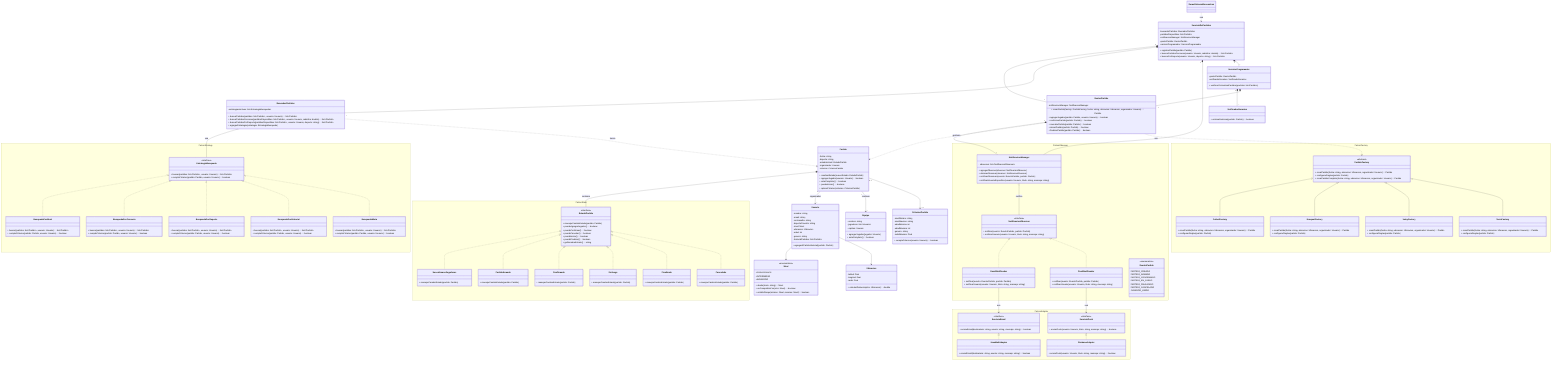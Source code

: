 ---
config:
  theme: mc
id: ca1156c1-1c52-4377-a4e9-8b4ec3c6e6d5
---
classDiagram

    class Usuario {
        -nombre: string
        -email: string
        -contraseña: string
        -deporteFavorito: string
        -nivel: Nivel
        -ubicacion: Ubicacion
        -edad: int
        -genero: string
        -historialPartidos: list~Partido~
        +agregarAPartidoHistorial(partido: Partido)
    }

    class Nivel {
        <<enumeration>>
        +PRINCIPIANTE
        +INTERMEDIO
        +AVANZADO
        + desde(texto: string): Nivel
        + esCompatibleCon(otro: Nivel): boolean
        + estaEnRango(minimo: Nivel, maximo: Nivel): boolean
    }
    
    class ServicioDePartidos {
      -buscadorPartidos: BuscadorPartidos
      -partidosDisponibles: list~Partido~
      -notificacionManager: NotificacionManager
      -gestorPartido: GestorPartido
      -servicioProgramador: ServicioProgramador
      + registrarPartido(partido: Partido)
      + buscarPartidosCercanos(usuario: Usuario, radioKm: double): list~Partido~
      + buscarPorDeporte(usuario: Usuario, deporte: string): list~Partido~
    }

    class GestorPartido {
        -notificacionManager: NotificacionManager
        + crearPartido(factory: PartidoFactory, fecha: string, ubicacion: Ubicacion, organizador: Usuario): Partido
        + agregarJugador(partido: Partido, usuario: Usuario): boolean
        + confirmarPartido(partido: Partido): boolean
        + cancelarPartido(partido: Partido): boolean
        + iniciarPartido(partido: Partido): boolean
        + finalizarPartido(partido: Partido): boolean
    }

    class BuscadorPartidos {
        -estrategiasActivas: list~EstrategiaBusqueda~
        + buscarPartidos(partidos: list~Partido~, usuario: Usuario): list~Partido~
        + buscarPartidosCercanos(partidosDisponibles: list~Partido~, usuario: Usuario, radioKm: double): list~Partido~
        + buscarPartidosPorDeporte(partidosDisponibles: list~Partido~, usuario: Usuario, deporte: string): list~Partido~
        + agregarEstrategia(estrategia: EstrategiaBusqueda)
    }
    
    class Partido {
        -fecha: string
        -deporte: string
        -estadoActual: EstadoPartido
        -organizador: Usuario
        -criterios: CriteriosPartido
        + cambiarEstado(nuevoEstado: EstadoPartido)
        + agregarJugador(usuario: Usuario): boolean
        + estaCompleto(): boolean
        + puedeIniciar(): boolean
        + aplicarCriterios(criterios: CriteriosPartido)
    }
    
    class CriteriosPartido {
        -nivelMinimo: string
        -nivelMaximo: string
        -edadMinima: int
        -edadMaxima: int
        -genero: string
        -radioMaximo: float
        + cumpleCriterios(usuario: Usuario): boolean
    }

    class ServicioProgramador {
      -gestorPartido: GestorPartido
      -verificadorHorarios: VerificadorHorarios
      + verificarYActualizarPartidos(partidos: list~Partido~)
    }

    class VerificadorHorarios {
      + esHoraDeIniciar(partido: Partido): boolean
    }
    
    class Ubicacion {
        -latitud: float
        -longitud: float
        -radio: float
        + calcularDistancia(otra: Ubicacion): double
    }
    
    namespace PatronState {
        class EstadoPartido {
            <<interface>>
            + manejarCambioEstado(partido: Partido)
            + puedeAgregarJugador(): boolean
            + puedeConfirmar(): boolean
            + puedeCancelar(): boolean
            + puedeIniciar(): boolean
            + puedeFinalizar(): boolean
            + getNombreEstado(): string
        }
        class NecesitamosJugadores {
           + manejarCambioEstado(partido: Partido)
        }
        class PartidoArmado {
           + manejarCambioEstado(partido: Partido)
        }
        class Confirmado {
           + manejarCambioEstado(partido: Partido)
        }
        class EnJuego {
           + manejarCambioEstado(partido: Partido)
        }
        class Finalizado {
           + manejarCambioEstado(partido: Partido)
        }
        class Cancelado {
           + manejarCambioEstado(partido: Partido)
        }
    }
    
    class Equipo {
        - nombre: string
        - jugadores: list~Usuario~
        - capitan: Usuario
        + agregarJugador(jugador: Usuario)
        + estaCompleto(): boolean
    }
    
    namespace PatronFactory {
        class PartidoFactory {
            <<abstract>>
            + crearPartido(fecha: string, ubicacion: Ubicacion, organizador: Usuario): Partido
            + configurarReglas(partido: Partido)
            + crearPartidoCompleto(fecha: string, ubicacion: Ubicacion, organizador: Usuario): Partido
        }
        
        class FutbolFactory {
            + crearPartido(fecha: string, ubicacion: Ubicacion, organizador: Usuario): Partido
            + configurarReglas(partido: Partido)
        }
        
        class BasquetFactory {
            + crearPartido(fecha: string, ubicacion: Ubicacion, organizador: Usuario): Partido
            + configurarReglas(partido: Partido)
        }
        
        class VoleyFactory {
            + crearPartido(fecha: string, ubicacion: Ubicacion, organizador: Usuario): Partido
            + configurarReglas(partido: Partido)
        }
        
        class TenisFactory {
            + crearPartido(fecha: string, ubicacion: Ubicacion, organizador: Usuario): Partido
            + configurarReglas(partido: Partido)
        }
    }
    
    namespace PatronStrategy {
        class EstrategiaBusqueda {
            <<interface>>
            + buscar(partidos: list~Partido~, usuario: Usuario): list~Partido~
            + cumpleCriterios(partido: Partido, usuario: Usuario): boolean
        }
        
        class BusquedaPorNivel {
            + buscar(partidos: list~Partido~, usuario: Usuario): list~Partido~
            + cumpleCriterios(partido: Partido, usuario: Usuario): boolean
        }
        class BusquedaPorCercania {
            + buscar(partidos: list~Partido~, usuario: Usuario): list~Partido~
            + cumpleCriterios(partido: Partido, usuario: Usuario): boolean
        }
        class BusquedaPorDeporte {
            + buscar(partidos: list~Partido~, usuario: Usuario): list~Partido~
            + cumpleCriterios(partido: Partido, usuario: Usuario): boolean
        }
        class BusquedaPorHistorial {
            + buscar(partidos: list~Partido~, usuario: Usuario): list~Partido~
            + cumpleCriterios(partido: Partido, usuario: Usuario): boolean
        }
        class BusquedaMixta {
            + buscar(partidos: list~Partido~, usuario: Usuario): list~Partido~
            + cumpleCriterios(partido: Partido, usuario: Usuario): boolean
        }
    }
    
    namespace PatronAdapter {
        class ServicioEmail {
            <<interface>>
            + enviarEmail(destinatario: string, asunto: string, mensaje: string): boolean
        }
        
        class ServicioPush {
            <<interface>>
            + enviarPush(usuario: Usuario, titulo: string, mensaje: string): boolean
        }
        
        class JavaMailAdapter {
            + enviarEmail(destinatario: string, asunto: string, mensaje: string): boolean
        }
        class FirebaseAdapter {
            + enviarPush(usuario: Usuario, titulo: string, mensaje: string): boolean
        }
    }
    
    namespace PatronObserver {
        class NotificacionObserver {
            <<interface>>
            + notificar(evento: EventoPartido, partido: Partido)
            + notificarUsuario(usuario: Usuario, titulo: string, mensaje: string)
        }
        
        class EmailNotificador {
            + notificar(evento: EventoPartido, partido: Partido)
            + notificarUsuario(usuario: Usuario, titulo: string, mensaje: string)
        }
        class PushNotificador {
            + notificar(evento: EventoPartido, partido: Partido)
            + notificarUsuario(usuario: Usuario, titulo: string, mensaje: string)
        }
        
        class NotificacionManager {
            - observers: list~NotificacionObserver~
            + agregarObserver(observer: NotificacionObserver)
            + eliminarObserver(observer: NotificacionObserver)
            + notificarObservers(evento: EventoPartido, partido: Partido)
            + notificarUsuarioEspecifico(usuario: Usuario, titulo: string, mensaje: string)
        }
        
        class EventoPartido {
            <<enumeration>>
            PARTIDO_CREADO
            PARTIDO_ARMADO
            PARTIDO_CONFIRMADO
            PARTIDO_EN_JUEGO
            PARTIDO_FINALIZADO
            PARTIDO_CANCELADO
            JUGADOR_UNIDO
        }
    }
    
    %% Relaciones de Patrones
    EstadoPartido <|.. NecesitamosJugadores
    EstadoPartido <|.. PartidoArmado
    EstadoPartido <|.. Confirmado
    EstadoPartido <|.. EnJuego
    EstadoPartido <|.. Finalizado
    EstadoPartido <|.. Cancelado
    
    PartidoFactory <|-- FutbolFactory
    PartidoFactory <|-- BasquetFactory
    PartidoFactory <|-- VoleyFactory
    PartidoFactory <|-- TenisFactory
    
    EstrategiaBusqueda <|.. BusquedaPorNivel
    EstrategiaBusqueda <|.. BusquedaPorCercania
    EstrategiaBusqueda <|.. BusquedaPorDeporte
    EstrategiaBusqueda <|.. BusquedaPorHistorial
    EstrategiaBusqueda <|.. BusquedaMixta
    
    ServicioEmail <|.. JavaMailAdapter
    ServicioPush <|.. FirebaseAdapter
    
    NotificacionObserver <|.. EmailNotificador
    NotificacionObserver <|.. PushNotificador
    
    %% Relaciones de Composición / Agregación
    ServicioDePartidos "1" *-- "1" GestorPartido
    ServicioDePartidos "1" *-- "1" BuscadorPartidos
    ServicioDePartidos "1" *-- "1" NotificacionManager
    ServicioDePartidos "1" *-- "1" ServicioProgramador
    
    GestorPartido "1" *-- "1" NotificacionManager
    
    BuscadorPartidos o-- EstrategiaBusqueda : usa

    ServicioProgramador "1" *-- "1" VerificadorHorarios
    ServicioProgramador "1" *-- "1" GestorPartido
    
    Partido *-- EstadoPartido : contiene
    Partido "1" --> "1" Usuario : organizador
    Partido "1" --> "*" Equipo : contiene
    Partido "0..1" --> "0..1" CriteriosPartido
    
    EmailNotificador --> ServicioEmail : usa
    PushNotificador --> ServicioPush : usa
    
    NotificacionManager o-- NotificacionObserver : notifica
    
    %% Relaciones de Uso (Dependencias)
    DemoSistemaEncuentros ..> ServicioDePartidos : usa
    GestorPartido ..> Partido : gestiona
    GestorPartido ..> PartidoFactory : usa
    BuscadorPartidos ..> Partido : busca
    
    Usuario --> Nivel
    Usuario --> Ubicacion